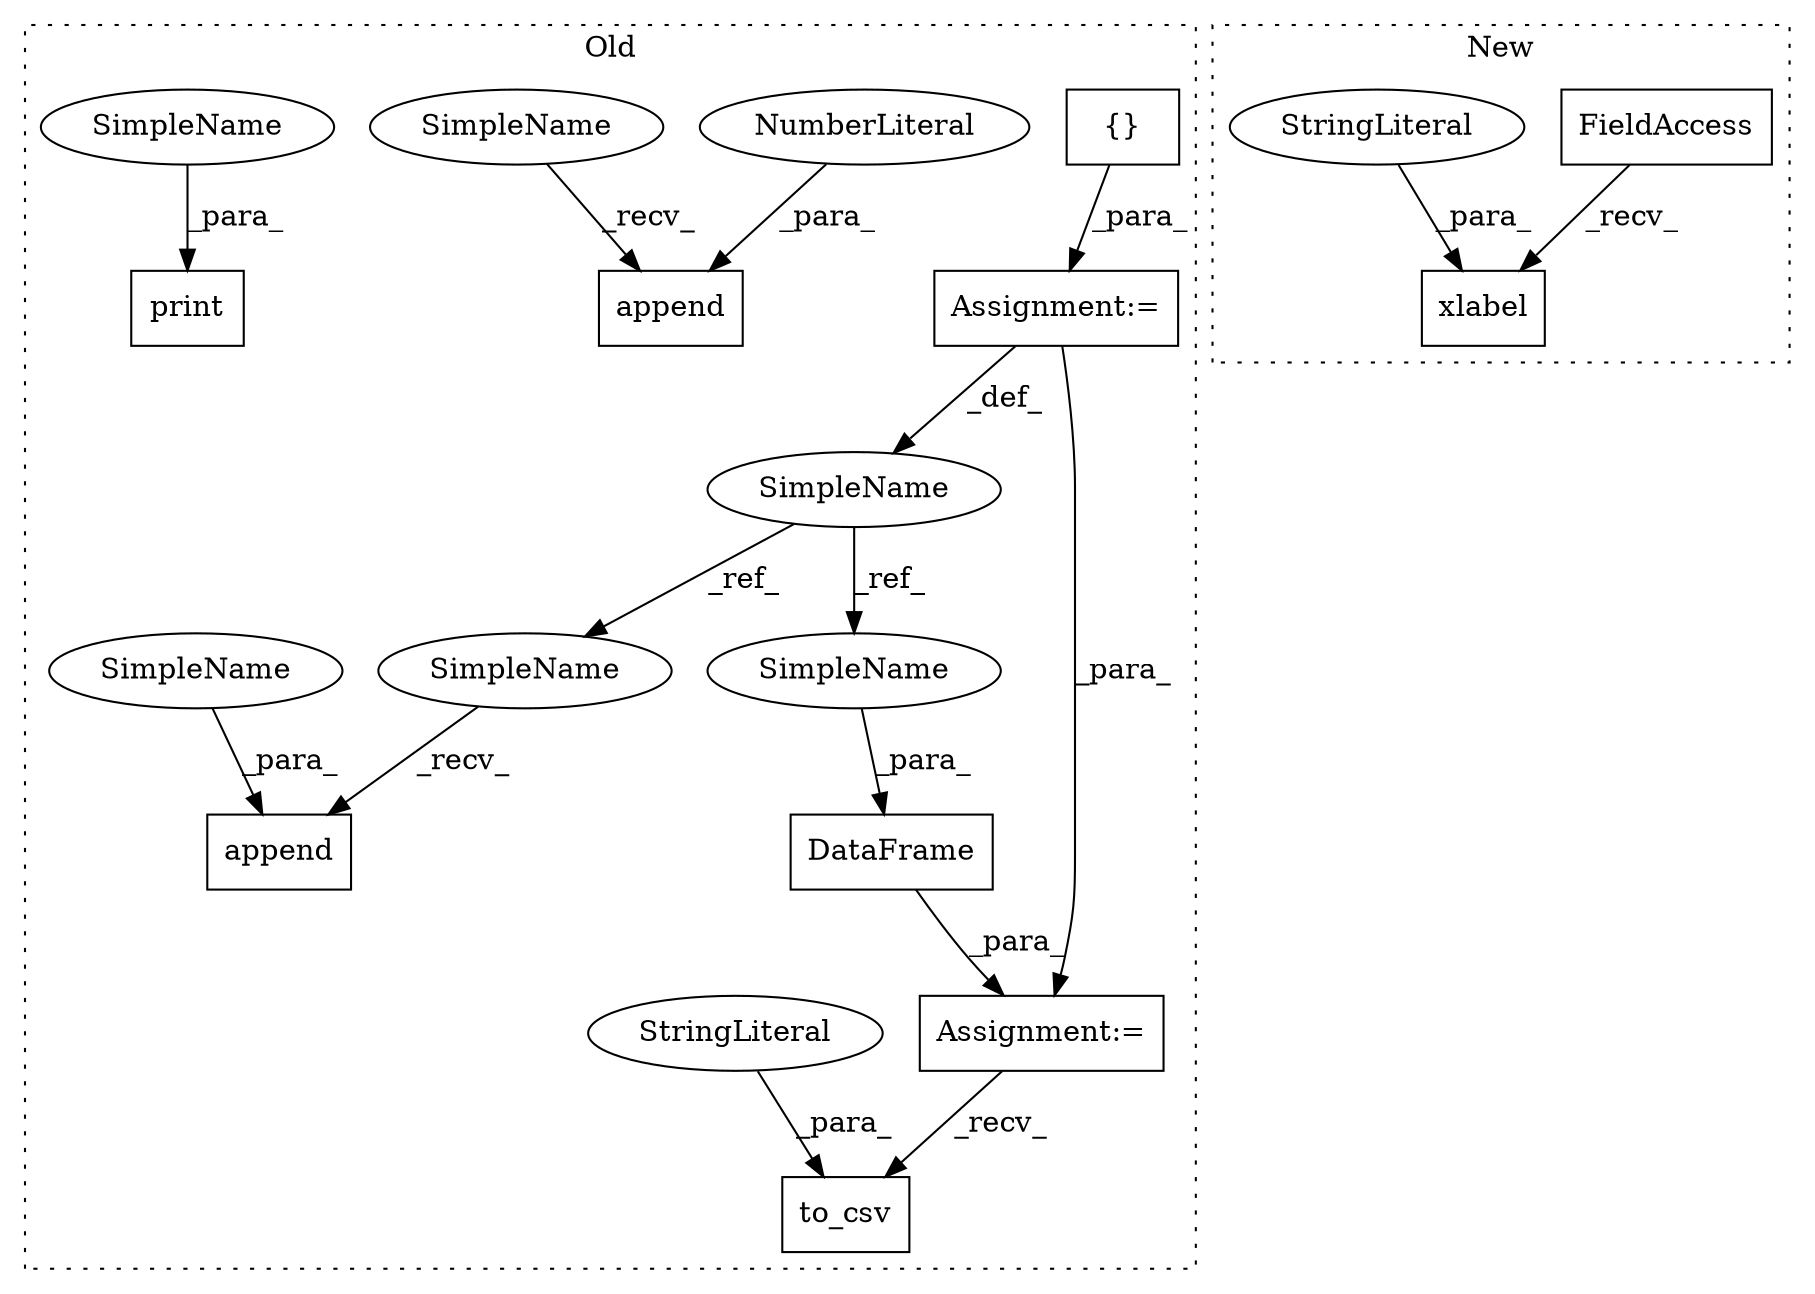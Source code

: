digraph G {
subgraph cluster0 {
1 [label="{}" a="4" s="928" l="2" shape="box"];
5 [label="Assignment:=" a="7" s="916" l="1" shape="box"];
6 [label="append" a="32" s="1568,1587" l="7,1" shape="box"];
7 [label="print" a="32" s="1529,1547" l="6,1" shape="box"];
8 [label="SimpleName" a="42" s="905" l="11" shape="ellipse"];
9 [label="DataFrame" a="32" s="1660,1681" l="10,1" shape="box"];
10 [label="to_csv" a="32" s="1691,1716" l="7,1" shape="box"];
11 [label="Assignment:=" a="7" s="1652" l="1" shape="box"];
12 [label="StringLiteral" a="45" s="1698" l="18" shape="ellipse"];
13 [label="append" a="32" s="1270,1280" l="7,1" shape="box"];
14 [label="NumberLiteral" a="34" s="1277" l="3" shape="ellipse"];
15 [label="SimpleName" a="42" s="1535" l="12" shape="ellipse"];
16 [label="SimpleName" a="42" s="1257" l="12" shape="ellipse"];
17 [label="SimpleName" a="42" s="1575" l="12" shape="ellipse"];
18 [label="SimpleName" a="42" s="1670" l="11" shape="ellipse"];
19 [label="SimpleName" a="42" s="1556" l="11" shape="ellipse"];
label = "Old";
style="dotted";
}
subgraph cluster1 {
2 [label="xlabel" a="32" s="1782,1814" l="7,1" shape="box"];
3 [label="FieldAccess" a="22" s="1764" l="17" shape="box"];
4 [label="StringLiteral" a="45" s="1789" l="25" shape="ellipse"];
label = "New";
style="dotted";
}
1 -> 5 [label="_para_"];
3 -> 2 [label="_recv_"];
4 -> 2 [label="_para_"];
5 -> 8 [label="_def_"];
5 -> 11 [label="_para_"];
8 -> 18 [label="_ref_"];
8 -> 19 [label="_ref_"];
9 -> 11 [label="_para_"];
11 -> 10 [label="_recv_"];
12 -> 10 [label="_para_"];
14 -> 13 [label="_para_"];
15 -> 7 [label="_para_"];
16 -> 13 [label="_recv_"];
17 -> 6 [label="_para_"];
18 -> 9 [label="_para_"];
19 -> 6 [label="_recv_"];
}